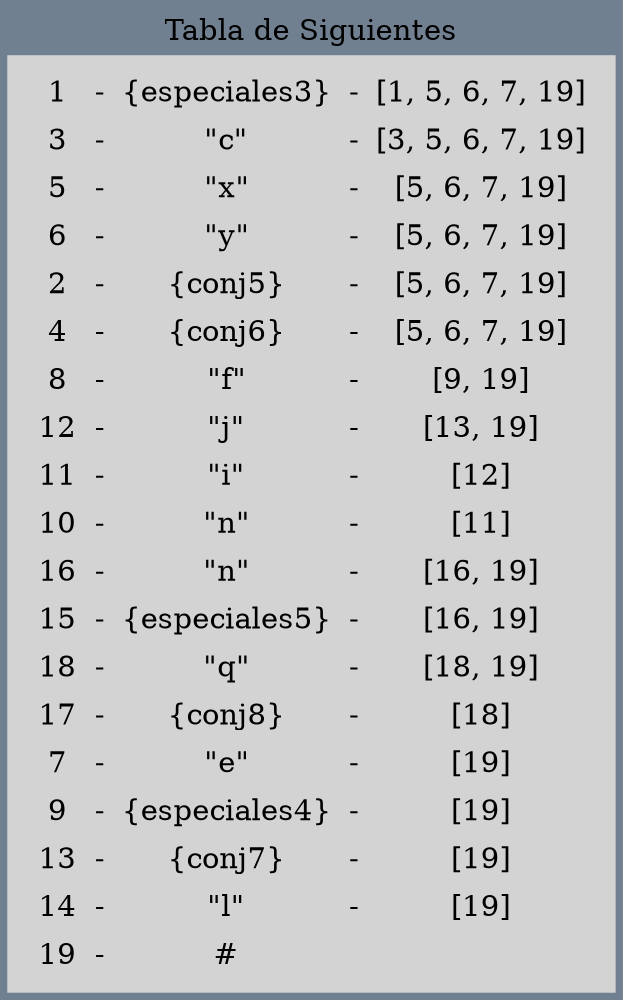 digraph G {
bgcolor="slategrey" label="Tabla de Siguientes"layout=dot 
labelloc = "t"edge [weigth=1000  color=darkgreen  arrowtail="open" arrowhead="open"]
node[shape=box, style="filled", color=lightgrey];
a0 [label=<
<TABLE><TR><TD>1</TD>
  <TD>-</TD>
  <TD>{especiales3}</TD>
  <TD>-</TD>
  <TD>[1, 5, 6, 7, 19]</TD>
  </TR><TR><TD>3</TD>
  <TD>-</TD>
  <TD>"c"</TD>
  <TD>-</TD>
  <TD>[3, 5, 6, 7, 19]</TD>
  </TR><TR><TD>5</TD>
  <TD>-</TD>
  <TD>"x"</TD>
  <TD>-</TD>
  <TD>[5, 6, 7, 19]</TD>
  </TR><TR><TD>6</TD>
  <TD>-</TD>
  <TD>"y"</TD>
  <TD>-</TD>
  <TD>[5, 6, 7, 19]</TD>
  </TR><TR><TD>2</TD>
  <TD>-</TD>
  <TD>{conj5}</TD>
  <TD>-</TD>
  <TD>[5, 6, 7, 19]</TD>
  </TR><TR><TD>4</TD>
  <TD>-</TD>
  <TD>{conj6}</TD>
  <TD>-</TD>
  <TD>[5, 6, 7, 19]</TD>
  </TR><TR><TD>8</TD>
  <TD>-</TD>
  <TD>"f"</TD>
  <TD>-</TD>
  <TD>[9, 19]</TD>
  </TR><TR><TD>12</TD>
  <TD>-</TD>
  <TD>"j"</TD>
  <TD>-</TD>
  <TD>[13, 19]</TD>
  </TR><TR><TD>11</TD>
  <TD>-</TD>
  <TD>"i"</TD>
  <TD>-</TD>
  <TD>[12]</TD>
  </TR><TR><TD>10</TD>
  <TD>-</TD>
  <TD>"n"</TD>
  <TD>-</TD>
  <TD>[11]</TD>
  </TR><TR><TD>16</TD>
  <TD>-</TD>
  <TD>"n"</TD>
  <TD>-</TD>
  <TD>[16, 19]</TD>
  </TR><TR><TD>15</TD>
  <TD>-</TD>
  <TD>{especiales5}</TD>
  <TD>-</TD>
  <TD>[16, 19]</TD>
  </TR><TR><TD>18</TD>
  <TD>-</TD>
  <TD>"q"</TD>
  <TD>-</TD>
  <TD>[18, 19]</TD>
  </TR><TR><TD>17</TD>
  <TD>-</TD>
  <TD>{conj8}</TD>
  <TD>-</TD>
  <TD>[18]</TD>
  </TR><TR><TD>7</TD>
  <TD>-</TD>
  <TD>"e"</TD>
  <TD>-</TD>
  <TD>[19]</TD>
  </TR><TR><TD>9</TD>
  <TD>-</TD>
  <TD>{especiales4}</TD>
  <TD>-</TD>
  <TD>[19]</TD>
  </TR><TR><TD>13</TD>
  <TD>-</TD>
  <TD>{conj7}</TD>
  <TD>-</TD>
  <TD>[19]</TD>
  </TR><TR><TD>14</TD>
  <TD>-</TD>
  <TD>"l"</TD>
  <TD>-</TD>
  <TD>[19]</TD>
  </TR><TR><TD>19</TD>
  <TD>-</TD>
  <TD>#</TD>
  </TR></TABLE>>];}